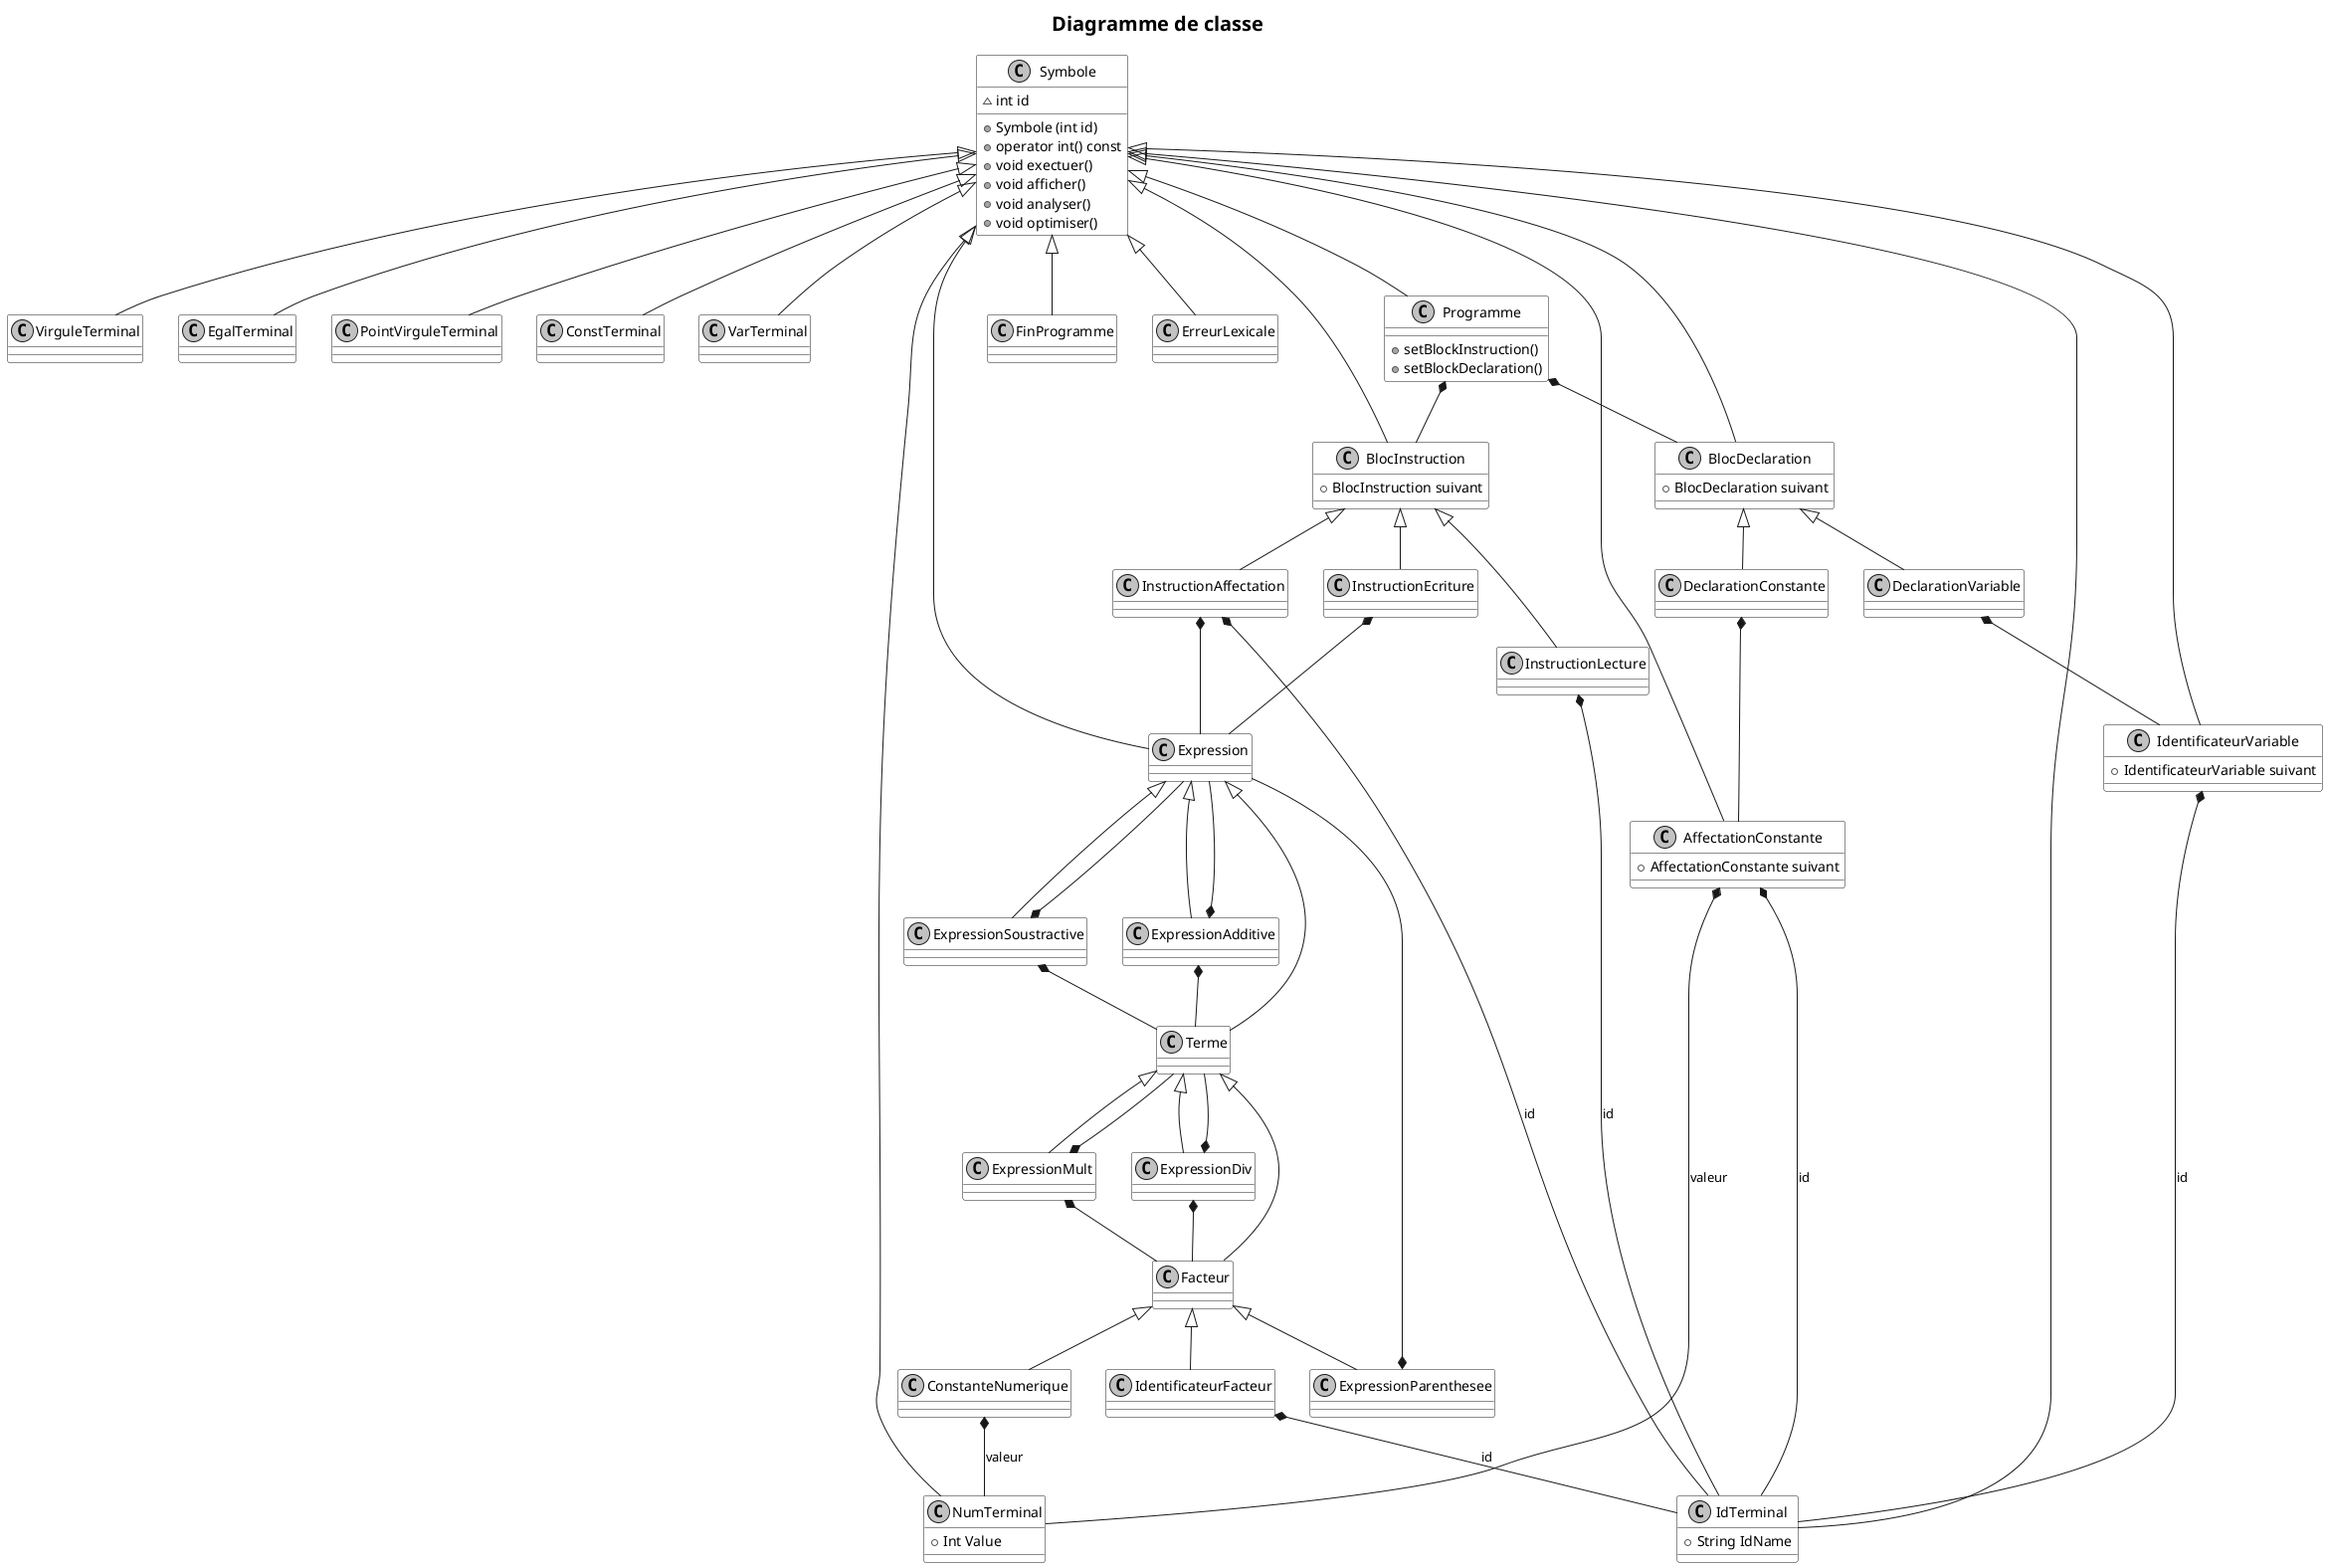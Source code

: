 @startuml
skinparam monochrome true
skinparam shadowing false
skinparam TitleFontSize 20
skinparam sequenceTitleFontSize 20
skinparam sequenceTitleFontStyle plain

skinparam class {
	BackgroundColor white
	BackgroundColor<<Warning>> lightblue
}

title Diagramme de classe

class Symbole{
	~int id
	+Symbole (int id)
	+operator int() const
	+void exectuer()
	+void afficher()
	+void analyser()
	+void optimiser()
}
class VirguleTerminal
class EgalTerminal
Class PointVirguleTerminal
class ConstTerminal
class VarTerminal
class EgalTerminal
class IdTerminal{
  +String IdName
}
class NumTerminal{
  +Int Value
}
class FinProgramme
class ErreurLexicale

class AffectationConstante{
	+AffectationConstante suivant
}
class IdentificateurVariable{
	+IdentificateurVariable suivant
}
class IdentificateurFacteur
class BlocDeclaration {
    +BlocDeclaration suivant
}
class DeclarationVariable
class DeclarationConstante
class Programme{
    +setBlockInstruction()
    +setBlockDeclaration()
}
class BlocInstruction {
    +BlocInstruction suivant
}
class InstructionLecture
class InstructionEcriture
class InstructionAffectation
class Expression
class ExpressionAdditive
class ExpressionSoustractive
class Terme
class ExpressionMult
class ExpressionDiv
class Facteur
class ExpressionParenthesee
class ConstanteNumerique


AffectationConstante *-- IdTerminal : id
AffectationConstante *-- NumTerminal : valeur

BlocDeclaration <|-- DeclarationConstante
BlocDeclaration <|-- DeclarationVariable
BlocInstruction <|-- InstructionAffectation
BlocInstruction <|-- InstructionEcriture
BlocInstruction <|-- InstructionLecture

ConstanteNumerique *-- NumTerminal : valeur

DeclarationConstante *-- AffectationConstante

DeclarationVariable *-- IdentificateurVariable

Expression <|-- ExpressionAdditive
Expression <|-- ExpressionSoustractive
Expression <|-- Terme

ExpressionAdditive *-- Expression
ExpressionAdditive *-- Terme

ExpressionDiv *-- Facteur
ExpressionDiv *-- Terme

ExpressionMult *-- Facteur
ExpressionMult *-- Terme

ExpressionParenthesee *-- Expression

ExpressionSoustractive *-- Expression
ExpressionSoustractive *-- Terme

Facteur <|-- ConstanteNumerique
Facteur <|-- ExpressionParenthesee
Facteur <|-- IdentificateurFacteur

IdentificateurFacteur *-- IdTerminal : id

IdentificateurVariable *-- IdTerminal : id

InstructionAffectation *-- Expression
InstructionAffectation *-- IdTerminal : id

InstructionEcriture *-- Expression

InstructionLecture *-- IdTerminal : id

Programme *-- BlocDeclaration
Programme *-- BlocInstruction

Symbole <|-- AffectationConstante
Symbole <|-- BlocDeclaration
Symbole <|-- BlocInstruction
Symbole <|-- ConstTerminal
Symbole <|-- EgalTerminal
Symbole <|-- ErreurLexicale
Symbole <|-- Expression
Symbole <|-- FinProgramme
Symbole <|-- IdentificateurVariable
Symbole <|-- IdTerminal
Symbole <|-- NumTerminal
Symbole <|-- PointVirguleTerminal
Symbole <|-- Programme
Symbole <|-- VarTerminal
Symbole <|-- VirguleTerminal

Terme <|-- ExpressionDiv
Terme <|-- ExpressionMult
Terme <|-- Facteur

@enduml